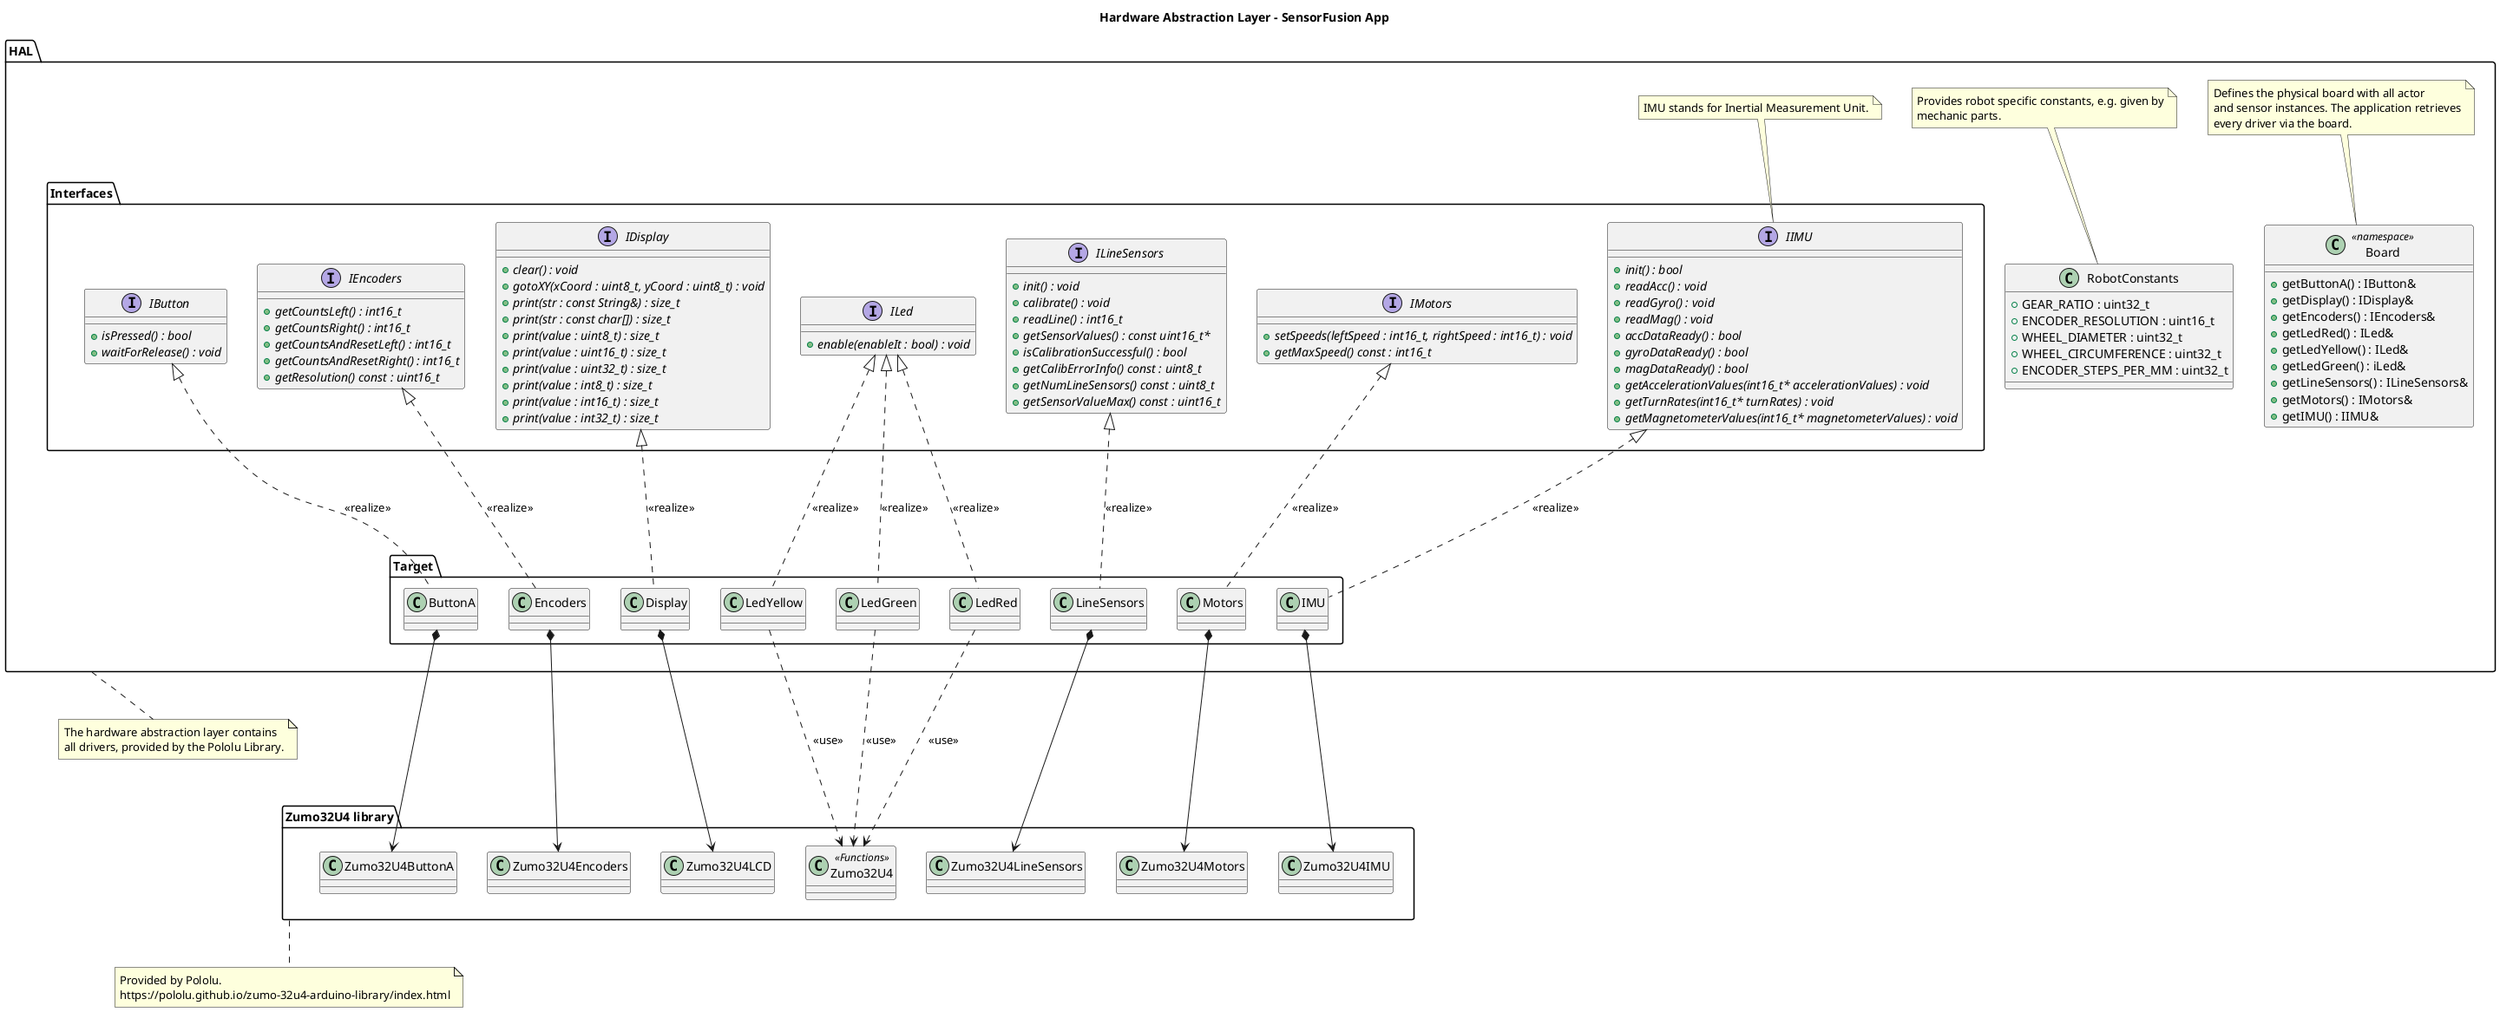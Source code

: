 @startuml HAL SensorFusion

title Hardware Abstraction Layer - SensorFusion App

package "HAL" as hal {

    package "Interfaces" as halInterfaces {

        interface "IButton" as iButton {
            + {abstract} isPressed() : bool
            + {abstract} waitForRelease() : void
        }

        interface "IEncoders" as iEncoders {
            + {abstract} getCountsLeft() : int16_t
            + {abstract} getCountsRight() : int16_t
            + {abstract} getCountsAndResetLeft() : int16_t
            + {abstract} getCountsAndResetRight() : int16_t
            + {abstract} getResolution() const : uint16_t
        }

        interface "IDisplay" as iDisplay {
            + {abstract} clear() : void
            + {abstract} gotoXY(xCoord : uint8_t, yCoord : uint8_t) : void
            + {abstract} print(str : const String&) : size_t
            + {abstract} print(str : const char[]) : size_t
            + {abstract} print(value : uint8_t) : size_t
            + {abstract} print(value : uint16_t) : size_t
            + {abstract} print(value : uint32_t) : size_t
            + {abstract} print(value : int8_t) : size_t
            + {abstract} print(value : int16_t) : size_t
            + {abstract} print(value : int32_t) : size_t
        }

        interface "ILed" as iLed {
            + {abstract} enable(enableIt : bool) : void
        }

        interface "ILineSensors" as iLineSensors {
            + {abstract} init() : void
            + {abstract} calibrate() : void
            + {abstract} readLine() : int16_t
            + {abstract} getSensorValues() : const uint16_t*
            + {abstract} isCalibrationSuccessful() : bool
            + {abstract} getCalibErrorInfo() const : uint8_t
            + {abstract} getNumLineSensors() const : uint8_t
            + {abstract} getSensorValueMax() const : uint16_t
        }

        interface "IMotors" as iMotors {
            + {abstract} setSpeeds(leftSpeed : int16_t, rightSpeed : int16_t) : void
            + {abstract} getMaxSpeed() const : int16_t
        }

        interface "IIMU" as iIMU {            
            + {abstract} init() : bool
            + {abstract} readAcc() : void
            + {abstract} readGyro() : void
            + {abstract} readMag() : void
            + {abstract} accDataReady() : bool
            + {abstract} gyroDataReady() : bool
            + {abstract} magDataReady() : bool
            + {abstract} getAccelerationValues(int16_t* accelerationValues) : void
            + {abstract} getTurnRates(int16_t* turnRates) : void
            + {abstract} getMagnetometerValues(int16_t* magnetometerValues) : void

        }
    }

    class Board << namespace >> {
        + getButtonA() : IButton&
        + getDisplay() : IDisplay&
        + getEncoders() : IEncoders&
        + getLedRed() : ILed&
        + getLedYellow() : ILed&
        + getLedGreen() : iLed&
        + getLineSensors() : ILineSensors&
        + getMotors() : IMotors&
        + getIMU() : IIMU&
    }

    class RobotConstants {
        + GEAR_RATIO : uint32_t
        + ENCODER_RESOLUTION : uint16_t
        + WHEEL_DIAMETER : uint32_t
        + WHEEL_CIRCUMFERENCE : uint32_t
        + ENCODER_STEPS_PER_MM : uint32_t
    }

    note top of Board
        Defines the physical board with all actor
        and sensor instances. The application retrieves
        every driver via the board.
    end note

    note top of RobotConstants
        Provides robot specific constants, e.g. given by
        mechanic parts.
    end note

    note top of iIMU
        IMU stands for Inertial Measurement Unit.
    end note

    package "Target" as target {
        class LineSensors
        class ButtonA
        class Motors
        class Display
        class Encoders
        class LedRed
        class LedYellow
        class LedGreen
        class IMU
    }

    iLineSensors <|... LineSensors: <<realize>>
    iButton <|... ButtonA: <<realize>>
    iMotors <|... Motors: <<realize>>
    iDisplay <|... Display: <<realize>>
    iEncoders <|... Encoders: <<realize>>
    iLed <|... LedRed: <<realize>>
    iLed <|... LedYellow: <<realize>>
    iLed <|... LedGreen: <<realize>>
    iIMU <|... IMU: <<realize>>
}

package "Zumo32U4 library"  as zumo32u4Lib {
    class Zumo32U4LineSensors
    class Zumo32U4ButtonA
    class Zumo32U4Motors
    class Zumo32U4LCD
    class Zumo32U4Encoders
    class Zumo32U4IMU
    class Zumo32U4 <<Functions>>
}

note bottom of zumo32u4Lib
    Provided by Pololu.
    https://pololu.github.io/zumo-32u4-arduino-library/index.html
end note

halInterfaces -[hidden]-- hal
hal -[hidden]-- zumo32u4Lib

LineSensors *--> Zumo32U4LineSensors
ButtonA *--> Zumo32U4ButtonA
Motors *--> Zumo32U4Motors
Display *--> Zumo32U4LCD
Encoders *--> Zumo32U4Encoders
IMU *--> Zumo32U4IMU
LedRed ..> Zumo32U4: <<use>>
LedYellow ..> Zumo32U4: <<use>>
LedGreen ..> Zumo32U4: <<use>>

note bottom of hal
    The hardware abstraction layer contains
    all drivers, provided by the Pololu Library.
end note

@enduml